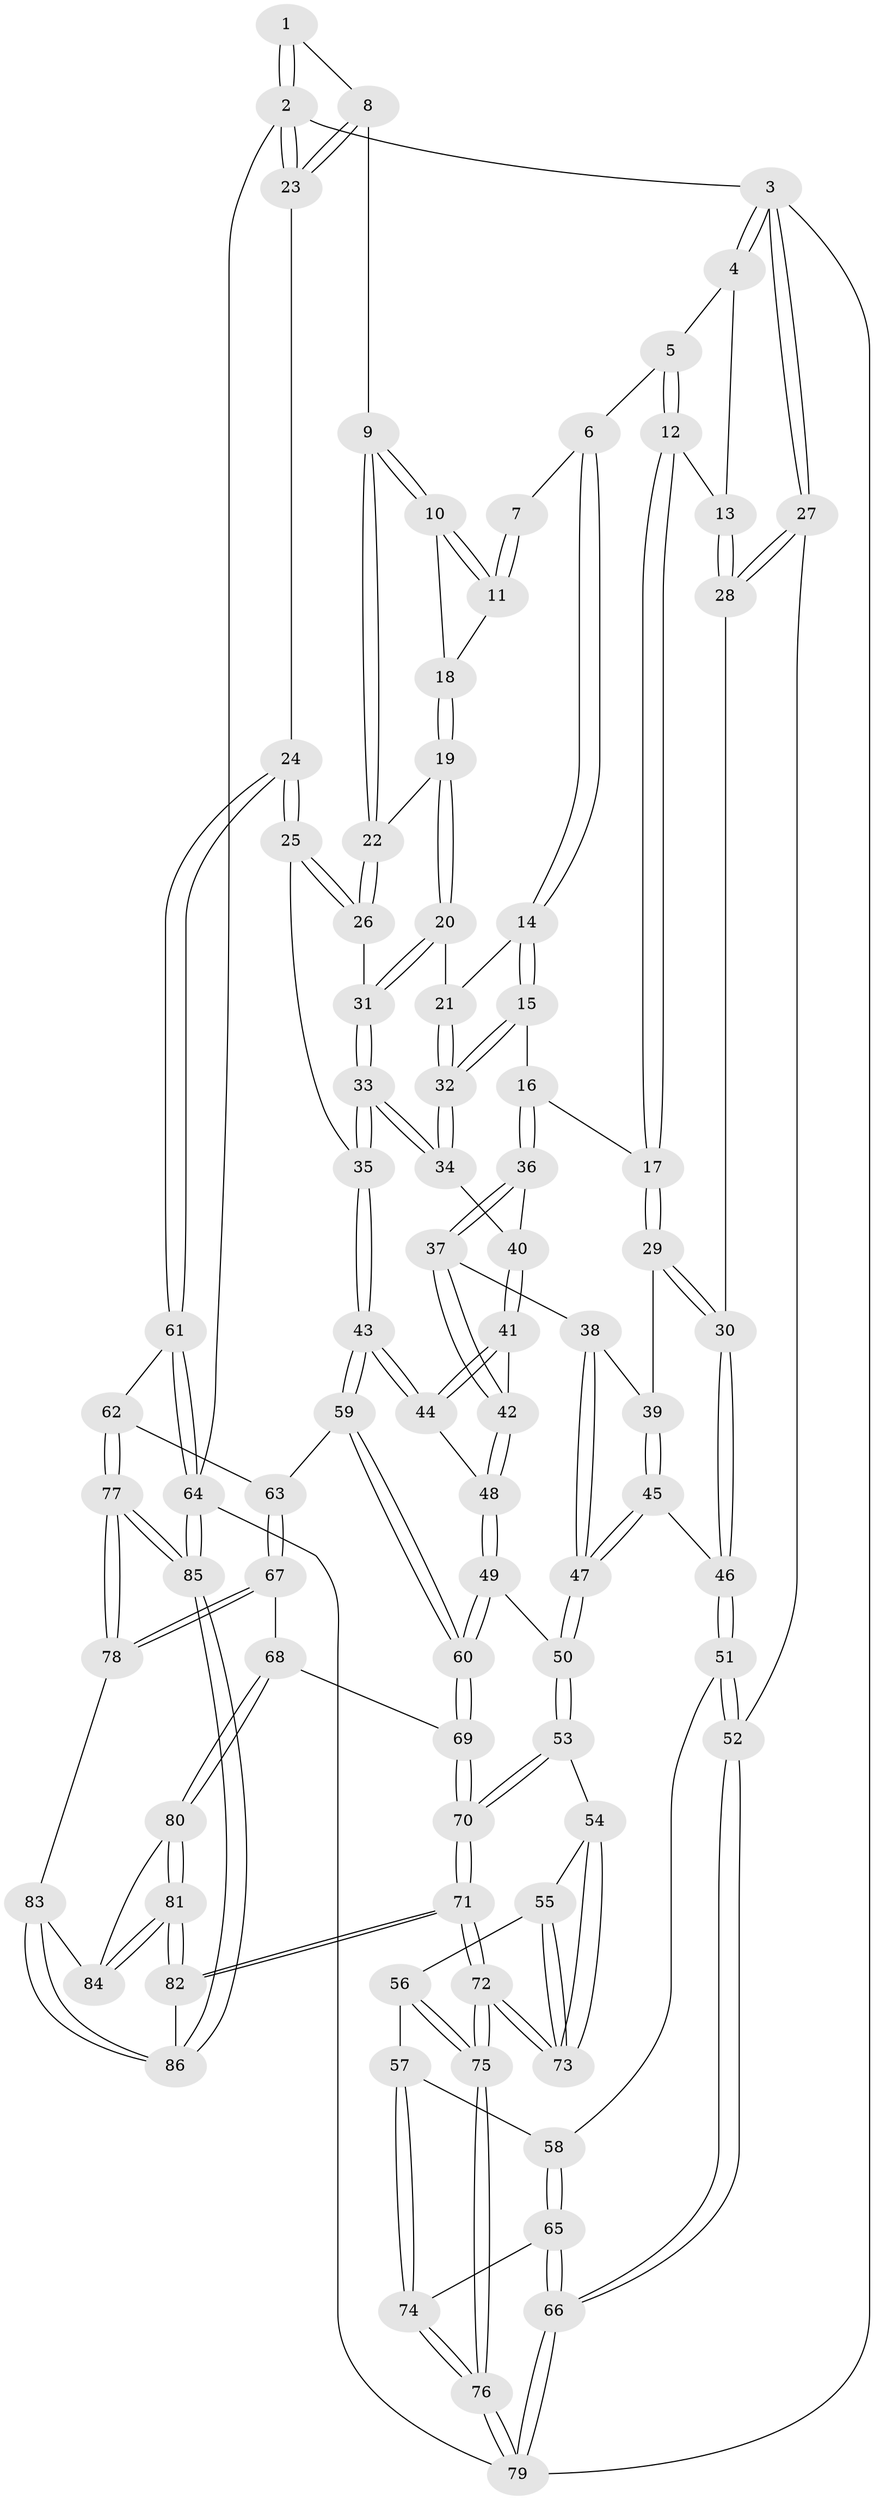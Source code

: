 // coarse degree distribution, {3: 0.11764705882352941, 6: 0.09803921568627451, 4: 0.5294117647058824, 5: 0.23529411764705882, 8: 0.0196078431372549}
// Generated by graph-tools (version 1.1) at 2025/24/03/03/25 07:24:33]
// undirected, 86 vertices, 212 edges
graph export_dot {
graph [start="1"]
  node [color=gray90,style=filled];
  1 [pos="+0.9284524467535759+0"];
  2 [pos="+1+0"];
  3 [pos="+0+0"];
  4 [pos="+0.10357915300904054+0"];
  5 [pos="+0.27894210258046787+0"];
  6 [pos="+0.5760651564540646+0"];
  7 [pos="+0.8628169343330453+0"];
  8 [pos="+0.9320699218909775+0.08093164730012371"];
  9 [pos="+0.9197197017590826+0.09740892330215453"];
  10 [pos="+0.8976647291456583+0.07724828300814723"];
  11 [pos="+0.8143665579897428+0"];
  12 [pos="+0.2878070593903889+0.04034706751239348"];
  13 [pos="+0.09086758489256785+0.11025436890697415"];
  14 [pos="+0.5791049684849253+0"];
  15 [pos="+0.43335681434006473+0.15507318916865076"];
  16 [pos="+0.4073622653113827+0.16408134721355644"];
  17 [pos="+0.3437077447840234+0.1445886301016543"];
  18 [pos="+0.7832263996606813+0.053002841040661296"];
  19 [pos="+0.7449093505497909+0.11989782158533958"];
  20 [pos="+0.7434492418270857+0.1209989544882035"];
  21 [pos="+0.6814531767396079+0.13329624781003888"];
  22 [pos="+0.9162487932220291+0.10967898452519731"];
  23 [pos="+1+0"];
  24 [pos="+1+0.34650362463115114"];
  25 [pos="+1+0.3405939716335729"];
  26 [pos="+0.9423899509595787+0.18984608032734748"];
  27 [pos="+0+0.24376425952933717"];
  28 [pos="+0+0.2535279949790411"];
  29 [pos="+0.22278148935868092+0.2625048479143723"];
  30 [pos="+0.08299606267574092+0.30872551715616053"];
  31 [pos="+0.8490693017663681+0.2258891921958064"];
  32 [pos="+0.6410464847771724+0.19580597554956766"];
  33 [pos="+0.8062655876990823+0.3371217123449331"];
  34 [pos="+0.644744591424366+0.22109414291287"];
  35 [pos="+0.8224045861653385+0.3805736310567227"];
  36 [pos="+0.4276876173829623+0.27886368346526885"];
  37 [pos="+0.4184053568295211+0.36491188485328846"];
  38 [pos="+0.4133408061783458+0.3695063399618768"];
  39 [pos="+0.3344045149520705+0.36746611720374805"];
  40 [pos="+0.6061263162518138+0.3083509240364947"];
  41 [pos="+0.5983441025805274+0.35583318183075646"];
  42 [pos="+0.5329973739214021+0.3926217719261168"];
  43 [pos="+0.7523160517950412+0.5094000624705393"];
  44 [pos="+0.7238612209204414+0.48965309601771156"];
  45 [pos="+0.2374011602125885+0.48692295350608217"];
  46 [pos="+0.15911016981785697+0.4767212533853389"];
  47 [pos="+0.39447317898460693+0.5826871930965499"];
  48 [pos="+0.5289287144632675+0.4808519104192989"];
  49 [pos="+0.4422111155430914+0.6210464006571411"];
  50 [pos="+0.4150366123110431+0.6150977345022657"];
  51 [pos="+0.12134746819174627+0.5560187928643231"];
  52 [pos="+0+0.6205151575455938"];
  53 [pos="+0.3255811492005157+0.6906420199726993"];
  54 [pos="+0.30918304922356826+0.6958597857906543"];
  55 [pos="+0.23205271968021274+0.7179796206604934"];
  56 [pos="+0.20865447189572614+0.7151853457364767"];
  57 [pos="+0.2083627418667044+0.7151247624829598"];
  58 [pos="+0.1491444232061997+0.6565225320945868"];
  59 [pos="+0.752639597473186+0.5118380647016458"];
  60 [pos="+0.5161440620122829+0.6689718101939497"];
  61 [pos="+1+0.6275918688655604"];
  62 [pos="+0.940471587477851+0.6514572485730726"];
  63 [pos="+0.8415273288590746+0.615429245985346"];
  64 [pos="+1+1"];
  65 [pos="+0+0.7396302828987976"];
  66 [pos="+0+0.6963821094468862"];
  67 [pos="+0.6907134099786839+0.7840433176053495"];
  68 [pos="+0.6490118424247107+0.7880357776090129"];
  69 [pos="+0.5424458717179509+0.7294703451284397"];
  70 [pos="+0.40075101876519614+0.9920826612036228"];
  71 [pos="+0.36254759171697+1"];
  72 [pos="+0.32278573953973116+1"];
  73 [pos="+0.2940134396080885+1"];
  74 [pos="+0.10059484758334127+0.8344303812785095"];
  75 [pos="+0.1689147939873806+1"];
  76 [pos="+0.11290392661551718+1"];
  77 [pos="+0.8480507100191929+0.8796107122508918"];
  78 [pos="+0.8020150316501748+0.8748449379732413"];
  79 [pos="+0+1"];
  80 [pos="+0.6462092988106966+0.8124457441164343"];
  81 [pos="+0.6210583023396024+0.9839793541010439"];
  82 [pos="+0.559792174880499+1"];
  83 [pos="+0.7984881468172698+0.8786445953099417"];
  84 [pos="+0.716459766201988+0.9186615636053611"];
  85 [pos="+1+1"];
  86 [pos="+0.629128656134081+1"];
  1 -- 2;
  1 -- 2;
  1 -- 8;
  2 -- 3;
  2 -- 23;
  2 -- 23;
  2 -- 64;
  3 -- 4;
  3 -- 4;
  3 -- 27;
  3 -- 27;
  3 -- 79;
  4 -- 5;
  4 -- 13;
  5 -- 6;
  5 -- 12;
  5 -- 12;
  6 -- 7;
  6 -- 14;
  6 -- 14;
  7 -- 11;
  7 -- 11;
  8 -- 9;
  8 -- 23;
  8 -- 23;
  9 -- 10;
  9 -- 10;
  9 -- 22;
  9 -- 22;
  10 -- 11;
  10 -- 11;
  10 -- 18;
  11 -- 18;
  12 -- 13;
  12 -- 17;
  12 -- 17;
  13 -- 28;
  13 -- 28;
  14 -- 15;
  14 -- 15;
  14 -- 21;
  15 -- 16;
  15 -- 32;
  15 -- 32;
  16 -- 17;
  16 -- 36;
  16 -- 36;
  17 -- 29;
  17 -- 29;
  18 -- 19;
  18 -- 19;
  19 -- 20;
  19 -- 20;
  19 -- 22;
  20 -- 21;
  20 -- 31;
  20 -- 31;
  21 -- 32;
  21 -- 32;
  22 -- 26;
  22 -- 26;
  23 -- 24;
  24 -- 25;
  24 -- 25;
  24 -- 61;
  24 -- 61;
  25 -- 26;
  25 -- 26;
  25 -- 35;
  26 -- 31;
  27 -- 28;
  27 -- 28;
  27 -- 52;
  28 -- 30;
  29 -- 30;
  29 -- 30;
  29 -- 39;
  30 -- 46;
  30 -- 46;
  31 -- 33;
  31 -- 33;
  32 -- 34;
  32 -- 34;
  33 -- 34;
  33 -- 34;
  33 -- 35;
  33 -- 35;
  34 -- 40;
  35 -- 43;
  35 -- 43;
  36 -- 37;
  36 -- 37;
  36 -- 40;
  37 -- 38;
  37 -- 42;
  37 -- 42;
  38 -- 39;
  38 -- 47;
  38 -- 47;
  39 -- 45;
  39 -- 45;
  40 -- 41;
  40 -- 41;
  41 -- 42;
  41 -- 44;
  41 -- 44;
  42 -- 48;
  42 -- 48;
  43 -- 44;
  43 -- 44;
  43 -- 59;
  43 -- 59;
  44 -- 48;
  45 -- 46;
  45 -- 47;
  45 -- 47;
  46 -- 51;
  46 -- 51;
  47 -- 50;
  47 -- 50;
  48 -- 49;
  48 -- 49;
  49 -- 50;
  49 -- 60;
  49 -- 60;
  50 -- 53;
  50 -- 53;
  51 -- 52;
  51 -- 52;
  51 -- 58;
  52 -- 66;
  52 -- 66;
  53 -- 54;
  53 -- 70;
  53 -- 70;
  54 -- 55;
  54 -- 73;
  54 -- 73;
  55 -- 56;
  55 -- 73;
  55 -- 73;
  56 -- 57;
  56 -- 75;
  56 -- 75;
  57 -- 58;
  57 -- 74;
  57 -- 74;
  58 -- 65;
  58 -- 65;
  59 -- 60;
  59 -- 60;
  59 -- 63;
  60 -- 69;
  60 -- 69;
  61 -- 62;
  61 -- 64;
  61 -- 64;
  62 -- 63;
  62 -- 77;
  62 -- 77;
  63 -- 67;
  63 -- 67;
  64 -- 85;
  64 -- 85;
  64 -- 79;
  65 -- 66;
  65 -- 66;
  65 -- 74;
  66 -- 79;
  66 -- 79;
  67 -- 68;
  67 -- 78;
  67 -- 78;
  68 -- 69;
  68 -- 80;
  68 -- 80;
  69 -- 70;
  69 -- 70;
  70 -- 71;
  70 -- 71;
  71 -- 72;
  71 -- 72;
  71 -- 82;
  71 -- 82;
  72 -- 73;
  72 -- 73;
  72 -- 75;
  72 -- 75;
  74 -- 76;
  74 -- 76;
  75 -- 76;
  75 -- 76;
  76 -- 79;
  76 -- 79;
  77 -- 78;
  77 -- 78;
  77 -- 85;
  77 -- 85;
  78 -- 83;
  80 -- 81;
  80 -- 81;
  80 -- 84;
  81 -- 82;
  81 -- 82;
  81 -- 84;
  81 -- 84;
  82 -- 86;
  83 -- 84;
  83 -- 86;
  83 -- 86;
  85 -- 86;
  85 -- 86;
}
